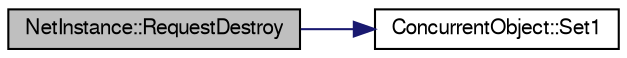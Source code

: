 digraph G
{
  edge [fontname="FreeSans",fontsize="10",labelfontname="FreeSans",labelfontsize="10"];
  node [fontname="FreeSans",fontsize="10",shape=record];
  rankdir=LR;
  Node1 [label="NetInstance::RequestDestroy",height=0.2,width=0.4,color="black", fillcolor="grey75", style="filled" fontcolor="black"];
  Node1 -> Node2 [color="midnightblue",fontsize="10",style="solid",fontname="FreeSans"];
  Node2 [label="ConcurrentObject::Set1",height=0.2,width=0.4,color="black", fillcolor="white", style="filled",URL="$class_concurrent_object.html#a99fa686c1846bf4b6e5e07f7a0abde53"];
}
